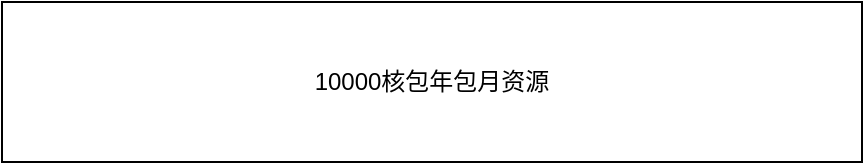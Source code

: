 <mxfile version="20.6.2" type="github">
  <diagram id="kID9qTkGEZ8yGBSbg_5T" name="Page-1">
    <mxGraphModel dx="998" dy="588" grid="1" gridSize="10" guides="1" tooltips="1" connect="1" arrows="1" fold="1" page="1" pageScale="1" pageWidth="827" pageHeight="1169" math="0" shadow="0">
      <root>
        <mxCell id="0" />
        <mxCell id="1" parent="0" />
        <mxCell id="Omq8vZw3U8IZ6o1q2XBp-1" value="10000核包年包月资源" style="rounded=0;whiteSpace=wrap;html=1;" vertex="1" parent="1">
          <mxGeometry x="180" y="430" width="430" height="80" as="geometry" />
        </mxCell>
      </root>
    </mxGraphModel>
  </diagram>
</mxfile>
